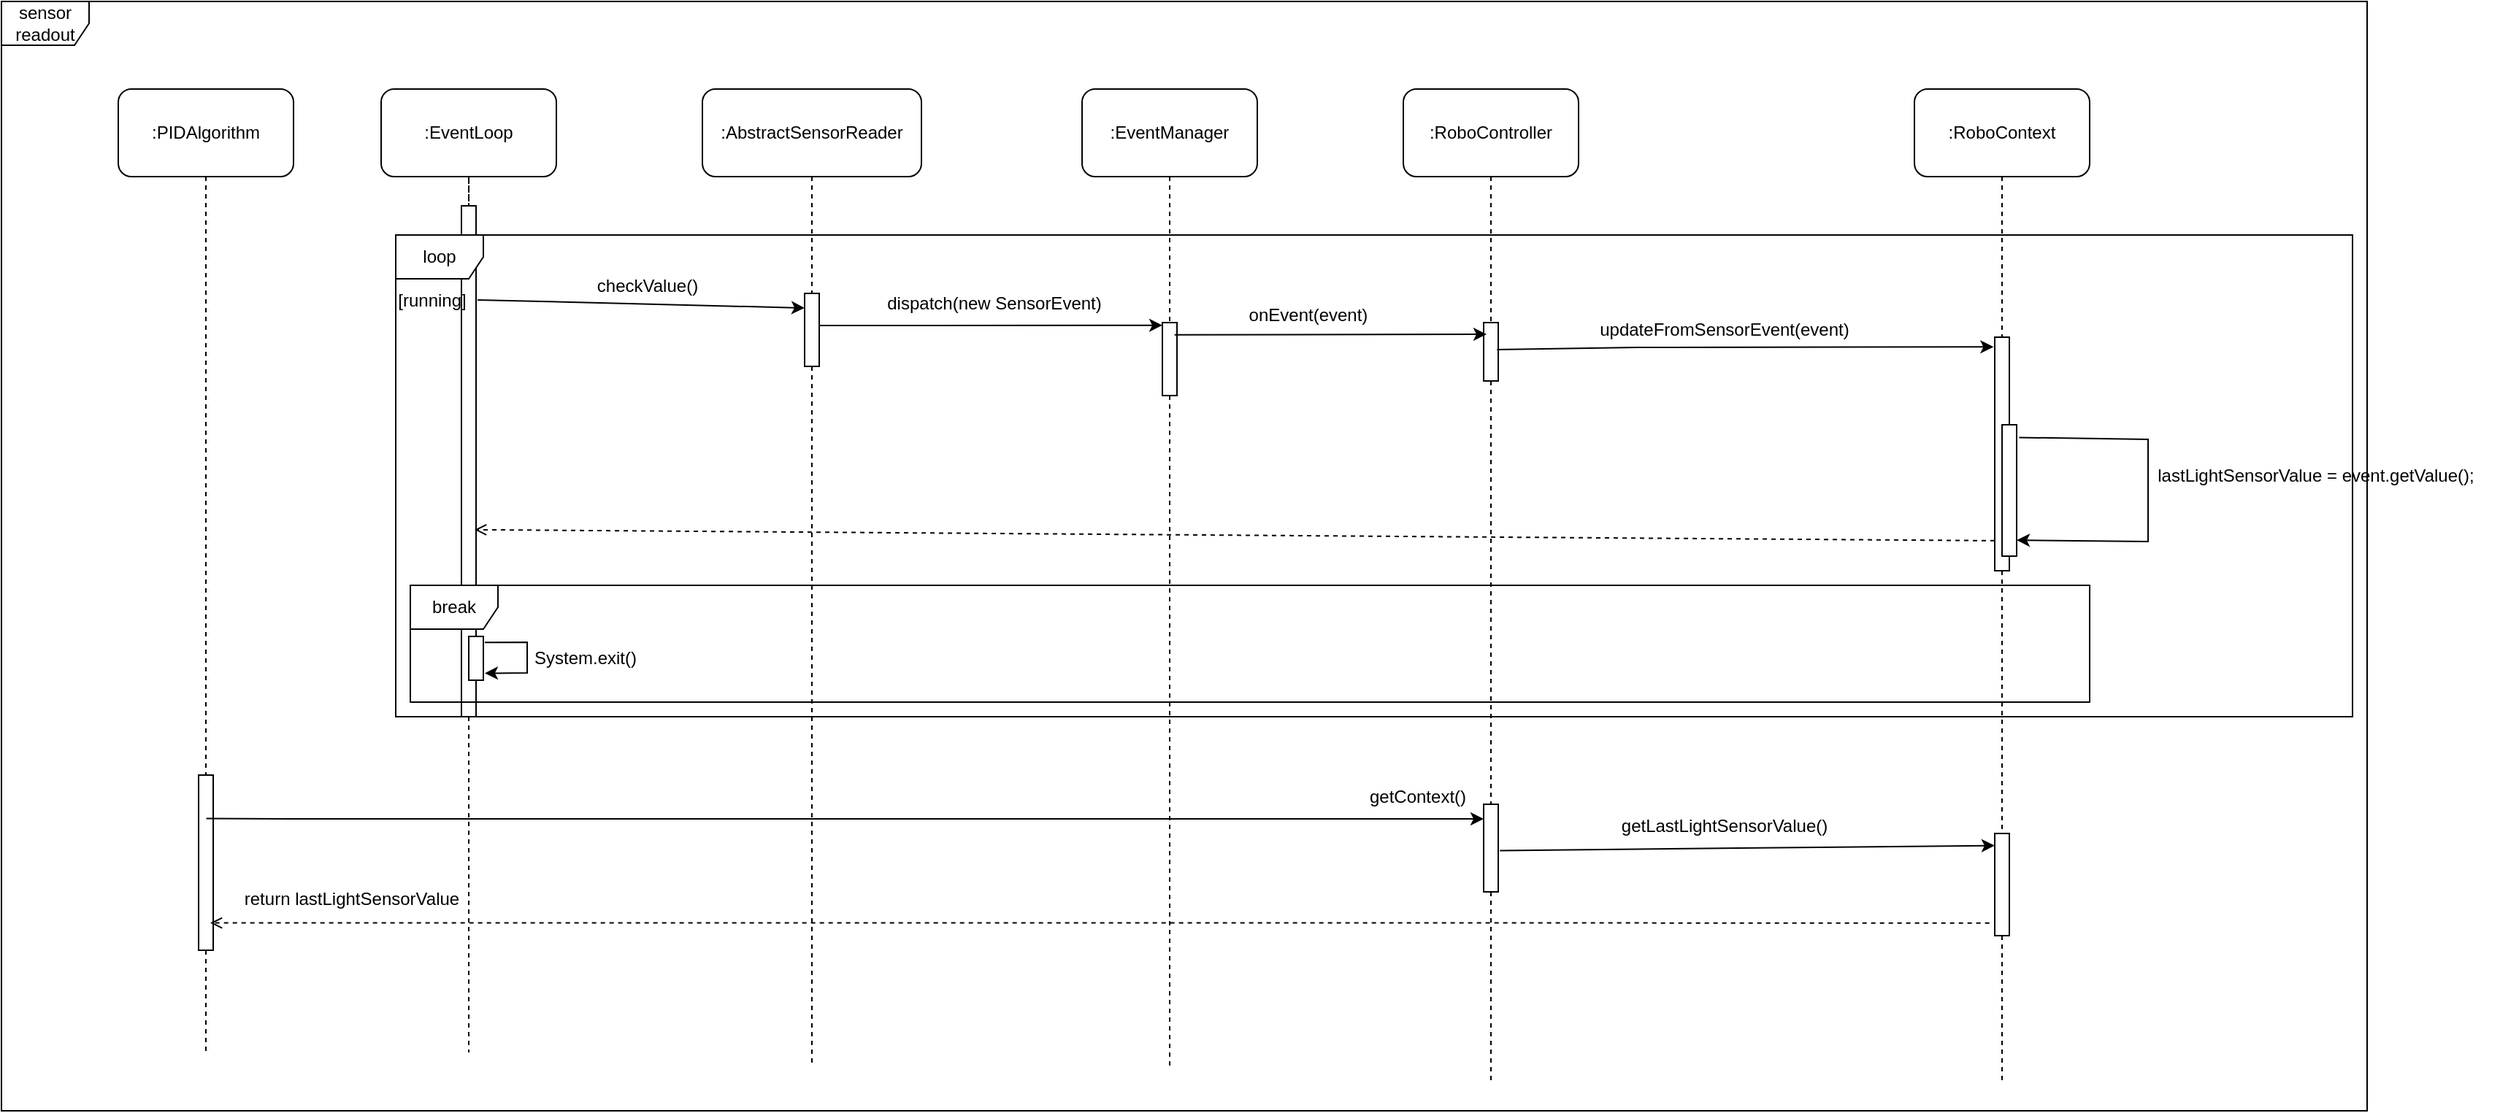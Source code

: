<mxfile version="27.0.3">
  <diagram name="Page-1" id="13e1069c-82ec-6db2-03f1-153e76fe0fe0">
    <mxGraphModel dx="1697" dy="312" grid="1" gridSize="10" guides="1" tooltips="1" connect="1" arrows="1" fold="1" page="1" pageScale="1" pageWidth="1100" pageHeight="850" background="none" math="0" shadow="0">
      <root>
        <mxCell id="0" />
        <mxCell id="1" parent="0" />
        <mxCell id="qZDjLsgcLk7GfbXQVHLW-34" value="sensor&lt;div&gt;readout&lt;/div&gt;" style="shape=umlFrame;whiteSpace=wrap;html=1;pointerEvents=0;width=60;height=30;" parent="1" vertex="1">
          <mxGeometry x="210" y="1240" width="1620" height="760" as="geometry" />
        </mxCell>
        <mxCell id="qZDjLsgcLk7GfbXQVHLW-36" style="edgeStyle=orthogonalEdgeStyle;rounded=0;orthogonalLoop=1;jettySize=auto;html=1;dashed=1;endArrow=none;endFill=0;" parent="1" source="qZDjLsgcLk7GfbXQVHLW-39" edge="1">
          <mxGeometry relative="1" as="geometry">
            <mxPoint x="530" y="1960" as="targetPoint" />
          </mxGeometry>
        </mxCell>
        <mxCell id="qZDjLsgcLk7GfbXQVHLW-35" value=":EventLoop" style="rounded=1;whiteSpace=wrap;html=1;" parent="1" vertex="1">
          <mxGeometry x="470" y="1300" width="120" height="60" as="geometry" />
        </mxCell>
        <mxCell id="qZDjLsgcLk7GfbXQVHLW-38" style="edgeStyle=orthogonalEdgeStyle;rounded=0;orthogonalLoop=1;jettySize=auto;html=1;endArrow=none;endFill=0;dashed=1;" parent="1" source="qZDjLsgcLk7GfbXQVHLW-41" edge="1">
          <mxGeometry relative="1" as="geometry">
            <mxPoint x="765" y="1970" as="targetPoint" />
          </mxGeometry>
        </mxCell>
        <mxCell id="qZDjLsgcLk7GfbXQVHLW-37" value=":AbstractSensorReader" style="rounded=1;whiteSpace=wrap;html=1;" parent="1" vertex="1">
          <mxGeometry x="690" y="1300" width="150" height="60" as="geometry" />
        </mxCell>
        <mxCell id="qZDjLsgcLk7GfbXQVHLW-40" value="" style="edgeStyle=orthogonalEdgeStyle;rounded=0;orthogonalLoop=1;jettySize=auto;html=1;dashed=1;endArrow=none;endFill=0;" parent="1" source="qZDjLsgcLk7GfbXQVHLW-35" target="qZDjLsgcLk7GfbXQVHLW-39" edge="1">
          <mxGeometry relative="1" as="geometry">
            <mxPoint x="530" y="1960" as="targetPoint" />
            <mxPoint x="530" y="1360" as="sourcePoint" />
          </mxGeometry>
        </mxCell>
        <mxCell id="qZDjLsgcLk7GfbXQVHLW-39" value="" style="html=1;points=[];perimeter=orthogonalPerimeter;rounded=0;shadow=0;comic=0;labelBackgroundColor=none;strokeWidth=1;fontFamily=Verdana;fontSize=12;align=center;" parent="1" vertex="1">
          <mxGeometry x="525" y="1380" width="10" height="350" as="geometry" />
        </mxCell>
        <mxCell id="qZDjLsgcLk7GfbXQVHLW-42" value="" style="edgeStyle=orthogonalEdgeStyle;rounded=0;orthogonalLoop=1;jettySize=auto;html=1;endArrow=none;endFill=0;dashed=1;" parent="1" source="qZDjLsgcLk7GfbXQVHLW-37" target="qZDjLsgcLk7GfbXQVHLW-41" edge="1">
          <mxGeometry relative="1" as="geometry">
            <mxPoint x="765" y="1970" as="targetPoint" />
            <mxPoint x="765" y="1360" as="sourcePoint" />
          </mxGeometry>
        </mxCell>
        <mxCell id="qZDjLsgcLk7GfbXQVHLW-41" value="" style="html=1;points=[];perimeter=orthogonalPerimeter;rounded=0;shadow=0;comic=0;labelBackgroundColor=none;strokeWidth=1;fontFamily=Verdana;fontSize=12;align=center;" parent="1" vertex="1">
          <mxGeometry x="760" y="1440" width="10" height="50" as="geometry" />
        </mxCell>
        <mxCell id="qZDjLsgcLk7GfbXQVHLW-43" value="checkValue()" style="text;html=1;align=center;verticalAlign=middle;whiteSpace=wrap;rounded=0;" parent="1" vertex="1">
          <mxGeometry x="605" y="1420" width="95" height="30" as="geometry" />
        </mxCell>
        <mxCell id="qZDjLsgcLk7GfbXQVHLW-45" style="edgeStyle=orthogonalEdgeStyle;rounded=0;orthogonalLoop=1;jettySize=auto;html=1;dashed=1;endArrow=none;endFill=0;" parent="1" source="qZDjLsgcLk7GfbXQVHLW-46" edge="1">
          <mxGeometry relative="1" as="geometry">
            <mxPoint x="1010" y="1970" as="targetPoint" />
          </mxGeometry>
        </mxCell>
        <mxCell id="qZDjLsgcLk7GfbXQVHLW-44" value=":EventManager" style="rounded=1;whiteSpace=wrap;html=1;" parent="1" vertex="1">
          <mxGeometry x="950" y="1300" width="120" height="60" as="geometry" />
        </mxCell>
        <mxCell id="qZDjLsgcLk7GfbXQVHLW-47" value="" style="edgeStyle=orthogonalEdgeStyle;rounded=0;orthogonalLoop=1;jettySize=auto;html=1;dashed=1;endArrow=none;endFill=0;" parent="1" source="qZDjLsgcLk7GfbXQVHLW-44" target="qZDjLsgcLk7GfbXQVHLW-46" edge="1">
          <mxGeometry relative="1" as="geometry">
            <mxPoint x="1010" y="1970" as="targetPoint" />
            <mxPoint x="1010" y="1360" as="sourcePoint" />
          </mxGeometry>
        </mxCell>
        <mxCell id="qZDjLsgcLk7GfbXQVHLW-46" value="" style="html=1;points=[];perimeter=orthogonalPerimeter;rounded=0;shadow=0;comic=0;labelBackgroundColor=none;strokeWidth=1;fontFamily=Verdana;fontSize=12;align=center;" parent="1" vertex="1">
          <mxGeometry x="1005" y="1460" width="10" height="50" as="geometry" />
        </mxCell>
        <mxCell id="qZDjLsgcLk7GfbXQVHLW-48" value="dispatch(new SensorEvent)" style="text;html=1;align=center;verticalAlign=middle;whiteSpace=wrap;rounded=0;" parent="1" vertex="1">
          <mxGeometry x="810" y="1432" width="160" height="30" as="geometry" />
        </mxCell>
        <mxCell id="qZDjLsgcLk7GfbXQVHLW-53" style="edgeStyle=orthogonalEdgeStyle;rounded=0;orthogonalLoop=1;jettySize=auto;html=1;endArrow=none;endFill=0;dashed=1;" parent="1" source="HggO6RGHoeWTr73UGcBF-16" edge="1">
          <mxGeometry relative="1" as="geometry">
            <mxPoint x="1230" y="1980" as="targetPoint" />
          </mxGeometry>
        </mxCell>
        <mxCell id="qZDjLsgcLk7GfbXQVHLW-49" value=":RoboController" style="rounded=1;whiteSpace=wrap;html=1;" parent="1" vertex="1">
          <mxGeometry x="1170" y="1300" width="120" height="60" as="geometry" />
        </mxCell>
        <mxCell id="qZDjLsgcLk7GfbXQVHLW-50" value="onEvent(event)" style="text;html=1;align=center;verticalAlign=middle;whiteSpace=wrap;rounded=0;" parent="1" vertex="1">
          <mxGeometry x="1060" y="1440" width="90" height="30" as="geometry" />
        </mxCell>
        <mxCell id="qZDjLsgcLk7GfbXQVHLW-54" style="edgeStyle=orthogonalEdgeStyle;rounded=0;orthogonalLoop=1;jettySize=auto;html=1;dashed=1;endArrow=none;endFill=0;" parent="1" source="HggO6RGHoeWTr73UGcBF-18" edge="1">
          <mxGeometry relative="1" as="geometry">
            <mxPoint x="1580" y="1980" as="targetPoint" />
          </mxGeometry>
        </mxCell>
        <mxCell id="qZDjLsgcLk7GfbXQVHLW-51" value=":RoboContext" style="rounded=1;whiteSpace=wrap;html=1;" parent="1" vertex="1">
          <mxGeometry x="1520" y="1300" width="120" height="60" as="geometry" />
        </mxCell>
        <mxCell id="qZDjLsgcLk7GfbXQVHLW-52" value="updateFromSensorEvent(event)" style="text;html=1;align=center;verticalAlign=middle;whiteSpace=wrap;rounded=0;" parent="1" vertex="1">
          <mxGeometry x="1300" y="1450" width="180" height="30" as="geometry" />
        </mxCell>
        <mxCell id="qZDjLsgcLk7GfbXQVHLW-55" value="" style="endArrow=classic;html=1;rounded=0;exitX=1;exitY=0.173;exitDx=0;exitDy=0;exitPerimeter=0;entryX=0.1;entryY=0.161;entryDx=0;entryDy=0;entryPerimeter=0;" parent="1" edge="1">
          <mxGeometry width="50" height="50" relative="1" as="geometry">
            <mxPoint x="536" y="1444.44" as="sourcePoint" />
            <mxPoint x="760" y="1450.0" as="targetPoint" />
          </mxGeometry>
        </mxCell>
        <mxCell id="qZDjLsgcLk7GfbXQVHLW-57" value="" style="edgeStyle=orthogonalEdgeStyle;rounded=0;orthogonalLoop=1;jettySize=auto;html=1;endArrow=none;endFill=0;dashed=1;" parent="1" source="qZDjLsgcLk7GfbXQVHLW-49" target="qZDjLsgcLk7GfbXQVHLW-56" edge="1">
          <mxGeometry relative="1" as="geometry">
            <mxPoint x="1230" y="1980" as="targetPoint" />
            <mxPoint x="1230" y="1360" as="sourcePoint" />
          </mxGeometry>
        </mxCell>
        <mxCell id="qZDjLsgcLk7GfbXQVHLW-56" value="" style="html=1;points=[];perimeter=orthogonalPerimeter;rounded=0;shadow=0;comic=0;labelBackgroundColor=none;strokeWidth=1;fontFamily=Verdana;fontSize=12;align=center;" parent="1" vertex="1">
          <mxGeometry x="1225" y="1460" width="10" height="40" as="geometry" />
        </mxCell>
        <mxCell id="qZDjLsgcLk7GfbXQVHLW-59" value="" style="edgeStyle=orthogonalEdgeStyle;rounded=0;orthogonalLoop=1;jettySize=auto;html=1;dashed=1;endArrow=none;endFill=0;" parent="1" source="qZDjLsgcLk7GfbXQVHLW-51" target="qZDjLsgcLk7GfbXQVHLW-58" edge="1">
          <mxGeometry relative="1" as="geometry">
            <mxPoint x="1580" y="1980" as="targetPoint" />
            <mxPoint x="1580" y="1360" as="sourcePoint" />
          </mxGeometry>
        </mxCell>
        <mxCell id="qZDjLsgcLk7GfbXQVHLW-58" value="" style="html=1;points=[];perimeter=orthogonalPerimeter;rounded=0;shadow=0;comic=0;labelBackgroundColor=none;strokeWidth=1;fontFamily=Verdana;fontSize=12;align=center;" parent="1" vertex="1">
          <mxGeometry x="1575" y="1470" width="10" height="160" as="geometry" />
        </mxCell>
        <mxCell id="qZDjLsgcLk7GfbXQVHLW-60" value="" style="endArrow=classic;html=1;rounded=0;entryX=0.3;entryY=0.111;entryDx=0;entryDy=0;entryPerimeter=0;" parent="1" edge="1">
          <mxGeometry width="50" height="50" relative="1" as="geometry">
            <mxPoint x="770" y="1462" as="sourcePoint" />
            <mxPoint x="1005" y="1461.86" as="targetPoint" />
          </mxGeometry>
        </mxCell>
        <mxCell id="qZDjLsgcLk7GfbXQVHLW-61" value="" style="endArrow=classic;html=1;rounded=0;exitX=0.833;exitY=0.167;exitDx=0;exitDy=0;exitPerimeter=0;" parent="1" source="qZDjLsgcLk7GfbXQVHLW-46" edge="1">
          <mxGeometry width="50" height="50" relative="1" as="geometry">
            <mxPoint x="1090" y="1560" as="sourcePoint" />
            <mxPoint x="1227" y="1468" as="targetPoint" />
          </mxGeometry>
        </mxCell>
        <mxCell id="qZDjLsgcLk7GfbXQVHLW-62" value="" style="endArrow=classic;html=1;rounded=0;exitX=0.917;exitY=0.206;exitDx=0;exitDy=0;exitPerimeter=0;entryX=-0.083;entryY=0.203;entryDx=0;entryDy=0;entryPerimeter=0;" parent="1" edge="1">
          <mxGeometry width="50" height="50" relative="1" as="geometry">
            <mxPoint x="1234.17" y="1478.48" as="sourcePoint" />
            <mxPoint x="1574.17" y="1476.66" as="targetPoint" />
            <Array as="points">
              <mxPoint x="1330" y="1477" />
            </Array>
          </mxGeometry>
        </mxCell>
        <mxCell id="qZDjLsgcLk7GfbXQVHLW-63" value="" style="html=1;points=[];perimeter=orthogonalPerimeter;rounded=0;shadow=0;comic=0;labelBackgroundColor=none;strokeWidth=1;fontFamily=Verdana;fontSize=12;align=center;" parent="1" vertex="1">
          <mxGeometry x="1580" y="1530" width="10" height="90" as="geometry" />
        </mxCell>
        <mxCell id="qZDjLsgcLk7GfbXQVHLW-64" value="" style="endArrow=classic;html=1;rounded=0;exitX=1.167;exitY=0.097;exitDx=0;exitDy=0;exitPerimeter=0;entryX=1;entryY=0.878;entryDx=0;entryDy=0;entryPerimeter=0;" parent="1" source="qZDjLsgcLk7GfbXQVHLW-63" target="qZDjLsgcLk7GfbXQVHLW-63" edge="1">
          <mxGeometry width="50" height="50" relative="1" as="geometry">
            <mxPoint x="1640" y="1570" as="sourcePoint" />
            <mxPoint x="1690" y="1520" as="targetPoint" />
            <Array as="points">
              <mxPoint x="1680" y="1540" />
              <mxPoint x="1680" y="1610" />
            </Array>
          </mxGeometry>
        </mxCell>
        <mxCell id="qZDjLsgcLk7GfbXQVHLW-65" value="lastLightSensorValue = event.getValue();" style="text;html=1;align=center;verticalAlign=middle;whiteSpace=wrap;rounded=0;" parent="1" vertex="1">
          <mxGeometry x="1670" y="1550" width="250" height="30" as="geometry" />
        </mxCell>
        <mxCell id="HggO6RGHoeWTr73UGcBF-1" value="loop" style="shape=umlFrame;whiteSpace=wrap;html=1;pointerEvents=0;" vertex="1" parent="1">
          <mxGeometry x="480" y="1400" width="1340" height="330" as="geometry" />
        </mxCell>
        <mxCell id="HggO6RGHoeWTr73UGcBF-2" value="[running]" style="text;html=1;align=center;verticalAlign=middle;whiteSpace=wrap;rounded=0;" vertex="1" parent="1">
          <mxGeometry x="475" y="1430" width="60" height="30" as="geometry" />
        </mxCell>
        <mxCell id="HggO6RGHoeWTr73UGcBF-3" value="break" style="shape=umlFrame;whiteSpace=wrap;html=1;pointerEvents=0;" vertex="1" parent="1">
          <mxGeometry x="490" y="1640" width="1150" height="80" as="geometry" />
        </mxCell>
        <mxCell id="HggO6RGHoeWTr73UGcBF-4" value="" style="endArrow=open;html=1;rounded=0;exitX=-0.124;exitY=0.334;exitDx=0;exitDy=0;exitPerimeter=0;entryX=0.9;entryY=0.634;entryDx=0;entryDy=0;entryPerimeter=0;endFill=0;dashed=1;" edge="1" parent="1" target="qZDjLsgcLk7GfbXQVHLW-39">
          <mxGeometry width="50" height="50" relative="1" as="geometry">
            <mxPoint x="1575.0" y="1609.43" as="sourcePoint" />
            <mxPoint x="536.18" y="1630" as="targetPoint" />
          </mxGeometry>
        </mxCell>
        <mxCell id="HggO6RGHoeWTr73UGcBF-5" value="" style="html=1;points=[];perimeter=orthogonalPerimeter;rounded=0;shadow=0;comic=0;labelBackgroundColor=none;strokeWidth=1;fontFamily=Verdana;fontSize=12;align=center;" vertex="1" parent="1">
          <mxGeometry x="530" y="1675" width="10" height="30" as="geometry" />
        </mxCell>
        <mxCell id="HggO6RGHoeWTr73UGcBF-9" value="" style="endArrow=classic;html=1;rounded=0;exitX=1.1;exitY=0.138;exitDx=0;exitDy=0;exitPerimeter=0;entryX=1.1;entryY=0.842;entryDx=0;entryDy=0;entryPerimeter=0;" edge="1" parent="1" source="HggO6RGHoeWTr73UGcBF-5" target="HggO6RGHoeWTr73UGcBF-5">
          <mxGeometry width="50" height="50" relative="1" as="geometry">
            <mxPoint x="563" y="1655" as="sourcePoint" />
            <mxPoint x="560" y="1705" as="targetPoint" />
            <Array as="points">
              <mxPoint x="570" y="1679" />
              <mxPoint x="570" y="1690" />
              <mxPoint x="570" y="1700" />
            </Array>
          </mxGeometry>
        </mxCell>
        <mxCell id="HggO6RGHoeWTr73UGcBF-10" value="System.exit()" style="text;html=1;align=center;verticalAlign=middle;whiteSpace=wrap;rounded=0;" vertex="1" parent="1">
          <mxGeometry x="580" y="1675" width="60" height="30" as="geometry" />
        </mxCell>
        <mxCell id="HggO6RGHoeWTr73UGcBF-12" style="edgeStyle=orthogonalEdgeStyle;rounded=0;orthogonalLoop=1;jettySize=auto;html=1;dashed=1;endArrow=none;startFill=0;" edge="1" parent="1" source="HggO6RGHoeWTr73UGcBF-13">
          <mxGeometry relative="1" as="geometry">
            <mxPoint x="350" y="1960" as="targetPoint" />
          </mxGeometry>
        </mxCell>
        <mxCell id="HggO6RGHoeWTr73UGcBF-11" value=":PIDAlgorithm" style="rounded=1;whiteSpace=wrap;html=1;" vertex="1" parent="1">
          <mxGeometry x="290" y="1300" width="120" height="60" as="geometry" />
        </mxCell>
        <mxCell id="HggO6RGHoeWTr73UGcBF-14" value="" style="edgeStyle=orthogonalEdgeStyle;rounded=0;orthogonalLoop=1;jettySize=auto;html=1;dashed=1;endArrow=none;startFill=0;" edge="1" parent="1" source="HggO6RGHoeWTr73UGcBF-11" target="HggO6RGHoeWTr73UGcBF-13">
          <mxGeometry relative="1" as="geometry">
            <mxPoint x="350" y="1960" as="targetPoint" />
            <mxPoint x="350" y="1360" as="sourcePoint" />
          </mxGeometry>
        </mxCell>
        <mxCell id="HggO6RGHoeWTr73UGcBF-13" value="" style="html=1;points=[];perimeter=orthogonalPerimeter;rounded=0;shadow=0;comic=0;labelBackgroundColor=none;strokeWidth=1;fontFamily=Verdana;fontSize=12;align=center;" vertex="1" parent="1">
          <mxGeometry x="345" y="1770" width="10" height="120" as="geometry" />
        </mxCell>
        <mxCell id="HggO6RGHoeWTr73UGcBF-15" value="" style="endArrow=classic;html=1;rounded=0;exitX=0.529;exitY=0.248;exitDx=0;exitDy=0;exitPerimeter=0;entryX=0.5;entryY=0.2;entryDx=0;entryDy=0;entryPerimeter=0;" edge="1" parent="1" source="HggO6RGHoeWTr73UGcBF-13">
          <mxGeometry width="50" height="50" relative="1" as="geometry">
            <mxPoint x="350.0" y="1801.16" as="sourcePoint" />
            <mxPoint x="1225" y="1800.0" as="targetPoint" />
            <Array as="points">
              <mxPoint x="406.86" y="1800" />
            </Array>
          </mxGeometry>
        </mxCell>
        <mxCell id="HggO6RGHoeWTr73UGcBF-17" value="" style="edgeStyle=orthogonalEdgeStyle;rounded=0;orthogonalLoop=1;jettySize=auto;html=1;endArrow=none;endFill=0;dashed=1;" edge="1" parent="1" source="qZDjLsgcLk7GfbXQVHLW-56" target="HggO6RGHoeWTr73UGcBF-16">
          <mxGeometry relative="1" as="geometry">
            <mxPoint x="1230" y="1980" as="targetPoint" />
            <mxPoint x="1230" y="1500" as="sourcePoint" />
          </mxGeometry>
        </mxCell>
        <mxCell id="HggO6RGHoeWTr73UGcBF-16" value="" style="html=1;points=[];perimeter=orthogonalPerimeter;rounded=0;shadow=0;comic=0;labelBackgroundColor=none;strokeWidth=1;fontFamily=Verdana;fontSize=12;align=center;" vertex="1" parent="1">
          <mxGeometry x="1225" y="1790" width="10" height="60" as="geometry" />
        </mxCell>
        <mxCell id="HggO6RGHoeWTr73UGcBF-19" value="" style="edgeStyle=orthogonalEdgeStyle;rounded=0;orthogonalLoop=1;jettySize=auto;html=1;dashed=1;endArrow=none;endFill=0;" edge="1" parent="1" source="qZDjLsgcLk7GfbXQVHLW-58" target="HggO6RGHoeWTr73UGcBF-18">
          <mxGeometry relative="1" as="geometry">
            <mxPoint x="1580" y="1980" as="targetPoint" />
            <mxPoint x="1580" y="1630" as="sourcePoint" />
          </mxGeometry>
        </mxCell>
        <mxCell id="HggO6RGHoeWTr73UGcBF-18" value="" style="html=1;points=[];perimeter=orthogonalPerimeter;rounded=0;shadow=0;comic=0;labelBackgroundColor=none;strokeWidth=1;fontFamily=Verdana;fontSize=12;align=center;" vertex="1" parent="1">
          <mxGeometry x="1575" y="1810" width="10" height="70" as="geometry" />
        </mxCell>
        <mxCell id="HggO6RGHoeWTr73UGcBF-20" value="" style="endArrow=classic;html=1;rounded=0;exitX=1.112;exitY=0.529;exitDx=0;exitDy=0;exitPerimeter=0;entryX=-0.006;entryY=0.118;entryDx=0;entryDy=0;entryPerimeter=0;" edge="1" parent="1" source="HggO6RGHoeWTr73UGcBF-16" target="HggO6RGHoeWTr73UGcBF-18">
          <mxGeometry width="50" height="50" relative="1" as="geometry">
            <mxPoint x="1280" y="1860" as="sourcePoint" />
            <mxPoint x="1330" y="1810" as="targetPoint" />
            <Array as="points">
              <mxPoint x="1400" y="1820" />
            </Array>
          </mxGeometry>
        </mxCell>
        <mxCell id="HggO6RGHoeWTr73UGcBF-21" value="getContext()" style="text;html=1;align=center;verticalAlign=middle;whiteSpace=wrap;rounded=0;" vertex="1" parent="1">
          <mxGeometry x="1150" y="1770" width="60" height="30" as="geometry" />
        </mxCell>
        <mxCell id="HggO6RGHoeWTr73UGcBF-22" value="getLastLightSensorValue()" style="text;html=1;align=center;verticalAlign=middle;whiteSpace=wrap;rounded=0;" vertex="1" parent="1">
          <mxGeometry x="1345" y="1790" width="90" height="30" as="geometry" />
        </mxCell>
        <mxCell id="HggO6RGHoeWTr73UGcBF-23" value="" style="endArrow=open;html=1;rounded=0;exitX=-0.367;exitY=0.876;exitDx=0;exitDy=0;exitPerimeter=0;entryX=0.8;entryY=0.844;entryDx=0;entryDy=0;entryPerimeter=0;startFill=0;endFill=0;dashed=1;" edge="1" parent="1" source="HggO6RGHoeWTr73UGcBF-18" target="HggO6RGHoeWTr73UGcBF-13">
          <mxGeometry width="50" height="50" relative="1" as="geometry">
            <mxPoint x="1340" y="1920" as="sourcePoint" />
            <mxPoint x="1390" y="1870" as="targetPoint" />
          </mxGeometry>
        </mxCell>
        <mxCell id="HggO6RGHoeWTr73UGcBF-24" value="return lastLightSensorValue" style="text;html=1;align=center;verticalAlign=middle;whiteSpace=wrap;rounded=0;" vertex="1" parent="1">
          <mxGeometry x="370" y="1840" width="160" height="30" as="geometry" />
        </mxCell>
      </root>
    </mxGraphModel>
  </diagram>
</mxfile>
